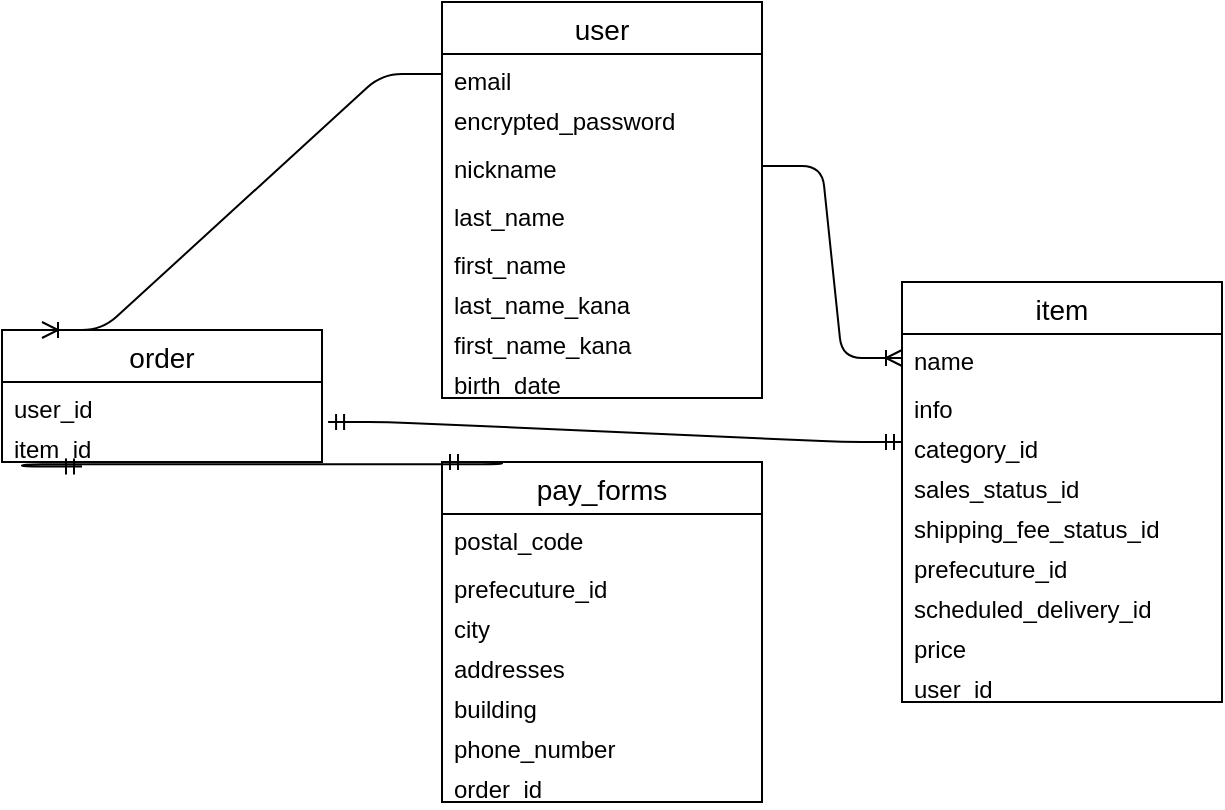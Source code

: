 <mxfile>
    <diagram id="8qLpq9gkUQ8uNJRqQgfq" name="ページ1">
        <mxGraphModel dx="731" dy="419" grid="1" gridSize="10" guides="1" tooltips="1" connect="1" arrows="1" fold="1" page="1" pageScale="1" pageWidth="827" pageHeight="1169" math="0" shadow="0">
            <root>
                <mxCell id="0"/>
                <mxCell id="1" parent="0"/>
                <mxCell id="2" value="user" style="swimlane;fontStyle=0;childLayout=stackLayout;horizontal=1;startSize=26;horizontalStack=0;resizeParent=1;resizeParentMax=0;resizeLast=0;collapsible=1;marginBottom=0;align=center;fontSize=14;" parent="1" vertex="1">
                    <mxGeometry x="340" width="160" height="198" as="geometry"/>
                </mxCell>
                <mxCell id="35" value="&lt;font style=&quot;font-size: 12px;&quot;&gt;email&lt;/font&gt;" style="text;strokeColor=none;fillColor=none;spacingLeft=4;spacingRight=4;overflow=hidden;rotatable=0;points=[[0,0.5],[1,0.5]];portConstraint=eastwest;fontSize=12;whiteSpace=wrap;html=1;" parent="2" vertex="1">
                    <mxGeometry y="26" width="160" height="20" as="geometry"/>
                </mxCell>
                <mxCell id="36" value="encrypted_password" style="text;strokeColor=none;fillColor=none;spacingLeft=4;spacingRight=4;overflow=hidden;rotatable=0;points=[[0,0.5],[1,0.5]];portConstraint=eastwest;fontSize=12;whiteSpace=wrap;html=1;" parent="2" vertex="1">
                    <mxGeometry y="46" width="160" height="24" as="geometry"/>
                </mxCell>
                <mxCell id="37" value="nickname" style="text;strokeColor=none;fillColor=none;spacingLeft=4;spacingRight=4;overflow=hidden;rotatable=0;points=[[0,0.5],[1,0.5]];portConstraint=eastwest;fontSize=12;whiteSpace=wrap;html=1;" parent="2" vertex="1">
                    <mxGeometry y="70" width="160" height="24" as="geometry"/>
                </mxCell>
                <mxCell id="42" value="last_name" style="text;strokeColor=none;fillColor=none;spacingLeft=4;spacingRight=4;overflow=hidden;rotatable=0;points=[[0,0.5],[1,0.5]];portConstraint=eastwest;fontSize=12;whiteSpace=wrap;html=1;" vertex="1" parent="2">
                    <mxGeometry y="94" width="160" height="24" as="geometry"/>
                </mxCell>
                <mxCell id="43" value="first_name" style="text;strokeColor=none;fillColor=none;spacingLeft=4;spacingRight=4;overflow=hidden;rotatable=0;points=[[0,0.5],[1,0.5]];portConstraint=eastwest;fontSize=12;whiteSpace=wrap;html=1;" vertex="1" parent="2">
                    <mxGeometry y="118" width="160" height="20" as="geometry"/>
                </mxCell>
                <mxCell id="44" value="last_name_kana" style="text;strokeColor=none;fillColor=none;spacingLeft=4;spacingRight=4;overflow=hidden;rotatable=0;points=[[0,0.5],[1,0.5]];portConstraint=eastwest;fontSize=12;whiteSpace=wrap;html=1;" vertex="1" parent="2">
                    <mxGeometry y="138" width="160" height="20" as="geometry"/>
                </mxCell>
                <mxCell id="45" value="first_name_kana" style="text;strokeColor=none;fillColor=none;spacingLeft=4;spacingRight=4;overflow=hidden;rotatable=0;points=[[0,0.5],[1,0.5]];portConstraint=eastwest;fontSize=12;whiteSpace=wrap;html=1;" vertex="1" parent="2">
                    <mxGeometry y="158" width="160" height="20" as="geometry"/>
                </mxCell>
                <mxCell id="46" value="birth_date" style="text;strokeColor=none;fillColor=none;spacingLeft=4;spacingRight=4;overflow=hidden;rotatable=0;points=[[0,0.5],[1,0.5]];portConstraint=eastwest;fontSize=12;whiteSpace=wrap;html=1;" vertex="1" parent="2">
                    <mxGeometry y="178" width="160" height="20" as="geometry"/>
                </mxCell>
                <mxCell id="20" value="item" style="swimlane;fontStyle=0;childLayout=stackLayout;horizontal=1;startSize=26;horizontalStack=0;resizeParent=1;resizeParentMax=0;resizeLast=0;collapsible=1;marginBottom=0;align=center;fontSize=14;" parent="1" vertex="1">
                    <mxGeometry x="570" y="140" width="160" height="210" as="geometry"/>
                </mxCell>
                <mxCell id="21" value="name" style="text;strokeColor=none;fillColor=none;spacingLeft=4;spacingRight=4;overflow=hidden;rotatable=0;points=[[0,0.5],[1,0.5]];portConstraint=eastwest;fontSize=12;whiteSpace=wrap;html=1;" parent="20" vertex="1">
                    <mxGeometry y="26" width="160" height="24" as="geometry"/>
                </mxCell>
                <mxCell id="22" value="info" style="text;strokeColor=none;fillColor=none;spacingLeft=4;spacingRight=4;overflow=hidden;rotatable=0;points=[[0,0.5],[1,0.5]];portConstraint=eastwest;fontSize=12;whiteSpace=wrap;html=1;" parent="20" vertex="1">
                    <mxGeometry y="50" width="160" height="20" as="geometry"/>
                </mxCell>
                <mxCell id="23" value="category_id" style="text;strokeColor=none;fillColor=none;spacingLeft=4;spacingRight=4;overflow=hidden;rotatable=0;points=[[0,0.5],[1,0.5]];portConstraint=eastwest;fontSize=12;whiteSpace=wrap;html=1;" parent="20" vertex="1">
                    <mxGeometry y="70" width="160" height="20" as="geometry"/>
                </mxCell>
                <mxCell id="50" value="sales_status_id" style="text;strokeColor=none;fillColor=none;spacingLeft=4;spacingRight=4;overflow=hidden;rotatable=0;points=[[0,0.5],[1,0.5]];portConstraint=eastwest;fontSize=12;whiteSpace=wrap;html=1;" vertex="1" parent="20">
                    <mxGeometry y="90" width="160" height="20" as="geometry"/>
                </mxCell>
                <mxCell id="51" value="shipping_fee_status_id" style="text;strokeColor=none;fillColor=none;spacingLeft=4;spacingRight=4;overflow=hidden;rotatable=0;points=[[0,0.5],[1,0.5]];portConstraint=eastwest;fontSize=12;whiteSpace=wrap;html=1;" vertex="1" parent="20">
                    <mxGeometry y="110" width="160" height="20" as="geometry"/>
                </mxCell>
                <mxCell id="52" value="prefecuture_id" style="text;strokeColor=none;fillColor=none;spacingLeft=4;spacingRight=4;overflow=hidden;rotatable=0;points=[[0,0.5],[1,0.5]];portConstraint=eastwest;fontSize=12;whiteSpace=wrap;html=1;" vertex="1" parent="20">
                    <mxGeometry y="130" width="160" height="20" as="geometry"/>
                </mxCell>
                <mxCell id="53" value="scheduled_delivery_id" style="text;strokeColor=none;fillColor=none;spacingLeft=4;spacingRight=4;overflow=hidden;rotatable=0;points=[[0,0.5],[1,0.5]];portConstraint=eastwest;fontSize=12;whiteSpace=wrap;html=1;" vertex="1" parent="20">
                    <mxGeometry y="150" width="160" height="20" as="geometry"/>
                </mxCell>
                <mxCell id="54" value="price" style="text;strokeColor=none;fillColor=none;spacingLeft=4;spacingRight=4;overflow=hidden;rotatable=0;points=[[0,0.5],[1,0.5]];portConstraint=eastwest;fontSize=12;whiteSpace=wrap;html=1;" vertex="1" parent="20">
                    <mxGeometry y="170" width="160" height="20" as="geometry"/>
                </mxCell>
                <mxCell id="64" value="user_id" style="text;strokeColor=none;fillColor=none;spacingLeft=4;spacingRight=4;overflow=hidden;rotatable=0;points=[[0,0.5],[1,0.5]];portConstraint=eastwest;fontSize=12;whiteSpace=wrap;html=1;" vertex="1" parent="20">
                    <mxGeometry y="190" width="160" height="20" as="geometry"/>
                </mxCell>
                <mxCell id="24" value="order" style="swimlane;fontStyle=0;childLayout=stackLayout;horizontal=1;startSize=26;horizontalStack=0;resizeParent=1;resizeParentMax=0;resizeLast=0;collapsible=1;marginBottom=0;align=center;fontSize=14;" parent="1" vertex="1">
                    <mxGeometry x="120" y="164" width="160" height="66" as="geometry"/>
                </mxCell>
                <mxCell id="26" value="user_id" style="text;strokeColor=none;fillColor=none;spacingLeft=4;spacingRight=4;overflow=hidden;rotatable=0;points=[[0,0.5],[1,0.5]];portConstraint=eastwest;fontSize=12;whiteSpace=wrap;html=1;" parent="24" vertex="1">
                    <mxGeometry y="26" width="160" height="20" as="geometry"/>
                </mxCell>
                <mxCell id="48" value="item_id" style="text;strokeColor=none;fillColor=none;spacingLeft=4;spacingRight=4;overflow=hidden;rotatable=0;points=[[0,0.5],[1,0.5]];portConstraint=eastwest;fontSize=12;whiteSpace=wrap;html=1;" vertex="1" parent="24">
                    <mxGeometry y="46" width="160" height="20" as="geometry"/>
                </mxCell>
                <mxCell id="28" value="pay_forms" style="swimlane;fontStyle=0;childLayout=stackLayout;horizontal=1;startSize=26;horizontalStack=0;resizeParent=1;resizeParentMax=0;resizeLast=0;collapsible=1;marginBottom=0;align=center;fontSize=14;" parent="1" vertex="1">
                    <mxGeometry x="340" y="230" width="160" height="170" as="geometry"/>
                </mxCell>
                <mxCell id="29" value="postal_code" style="text;strokeColor=none;fillColor=none;spacingLeft=4;spacingRight=4;overflow=hidden;rotatable=0;points=[[0,0.5],[1,0.5]];portConstraint=eastwest;fontSize=12;whiteSpace=wrap;html=1;" parent="28" vertex="1">
                    <mxGeometry y="26" width="160" height="24" as="geometry"/>
                </mxCell>
                <mxCell id="30" value="prefecuture_id" style="text;strokeColor=none;fillColor=none;spacingLeft=4;spacingRight=4;overflow=hidden;rotatable=0;points=[[0,0.5],[1,0.5]];portConstraint=eastwest;fontSize=12;whiteSpace=wrap;html=1;" parent="28" vertex="1">
                    <mxGeometry y="50" width="160" height="20" as="geometry"/>
                </mxCell>
                <mxCell id="31" value="city" style="text;strokeColor=none;fillColor=none;spacingLeft=4;spacingRight=4;overflow=hidden;rotatable=0;points=[[0,0.5],[1,0.5]];portConstraint=eastwest;fontSize=12;whiteSpace=wrap;html=1;" parent="28" vertex="1">
                    <mxGeometry y="70" width="160" height="20" as="geometry"/>
                </mxCell>
                <mxCell id="65" value="addresses" style="text;strokeColor=none;fillColor=none;spacingLeft=4;spacingRight=4;overflow=hidden;rotatable=0;points=[[0,0.5],[1,0.5]];portConstraint=eastwest;fontSize=12;whiteSpace=wrap;html=1;" vertex="1" parent="28">
                    <mxGeometry y="90" width="160" height="20" as="geometry"/>
                </mxCell>
                <mxCell id="66" value="building" style="text;strokeColor=none;fillColor=none;spacingLeft=4;spacingRight=4;overflow=hidden;rotatable=0;points=[[0,0.5],[1,0.5]];portConstraint=eastwest;fontSize=12;whiteSpace=wrap;html=1;" vertex="1" parent="28">
                    <mxGeometry y="110" width="160" height="20" as="geometry"/>
                </mxCell>
                <mxCell id="67" value="phone_number" style="text;strokeColor=none;fillColor=none;spacingLeft=4;spacingRight=4;overflow=hidden;rotatable=0;points=[[0,0.5],[1,0.5]];portConstraint=eastwest;fontSize=12;whiteSpace=wrap;html=1;" vertex="1" parent="28">
                    <mxGeometry y="130" width="160" height="20" as="geometry"/>
                </mxCell>
                <mxCell id="68" value="order_id" style="text;strokeColor=none;fillColor=none;spacingLeft=4;spacingRight=4;overflow=hidden;rotatable=0;points=[[0,0.5],[1,0.5]];portConstraint=eastwest;fontSize=12;whiteSpace=wrap;html=1;" vertex="1" parent="28">
                    <mxGeometry y="150" width="160" height="20" as="geometry"/>
                </mxCell>
                <mxCell id="33" value="" style="edgeStyle=entityRelationEdgeStyle;fontSize=12;html=1;endArrow=ERoneToMany;entryX=0;entryY=0.5;entryDx=0;entryDy=0;exitX=1;exitY=0.5;exitDx=0;exitDy=0;" parent="1" target="21" edge="1" source="37">
                    <mxGeometry width="100" height="100" relative="1" as="geometry">
                        <mxPoint x="420" y="100" as="sourcePoint"/>
                        <mxPoint x="500" y="160" as="targetPoint"/>
                        <Array as="points">
                            <mxPoint x="460" y="100"/>
                            <mxPoint x="480" y="120"/>
                            <mxPoint x="480" y="120"/>
                            <mxPoint x="480" y="150"/>
                            <mxPoint x="440" y="160"/>
                        </Array>
                    </mxGeometry>
                </mxCell>
                <mxCell id="38" value="" style="edgeStyle=entityRelationEdgeStyle;fontSize=12;html=1;endArrow=ERoneToMany;exitX=0;exitY=0.5;exitDx=0;exitDy=0;entryX=0.125;entryY=0;entryDx=0;entryDy=0;entryPerimeter=0;" parent="1" source="35" target="24" edge="1">
                    <mxGeometry width="100" height="100" relative="1" as="geometry">
                        <mxPoint x="260" y="65.5" as="sourcePoint"/>
                        <mxPoint x="150" y="190" as="targetPoint"/>
                        <Array as="points">
                            <mxPoint x="50" y="40"/>
                            <mxPoint x="50" y="80"/>
                            <mxPoint x="240" y="66"/>
                            <mxPoint x="300" y="65.5"/>
                            <mxPoint x="158" y="150"/>
                            <mxPoint x="260" y="120"/>
                            <mxPoint x="200" y="100"/>
                            <mxPoint x="320" y="85.5"/>
                            <mxPoint x="320" y="85.5"/>
                            <mxPoint x="320" y="115.5"/>
                            <mxPoint x="280" y="125.5"/>
                        </Array>
                    </mxGeometry>
                </mxCell>
                <mxCell id="39" value="" style="edgeStyle=entityRelationEdgeStyle;fontSize=12;html=1;endArrow=ERmandOne;startArrow=ERmandOne;entryX=0;entryY=0.5;entryDx=0;entryDy=0;exitX=1.019;exitY=0;exitDx=0;exitDy=0;exitPerimeter=0;" parent="1" target="23" edge="1">
                    <mxGeometry width="100" height="100" relative="1" as="geometry">
                        <mxPoint x="283.04" y="210" as="sourcePoint"/>
                        <mxPoint x="410" y="170" as="targetPoint"/>
                    </mxGeometry>
                </mxCell>
                <mxCell id="40" value="" style="edgeStyle=entityRelationEdgeStyle;fontSize=12;html=1;endArrow=ERmandOne;startArrow=ERmandOne;entryX=0.521;entryY=1.111;entryDx=0;entryDy=0;exitX=0;exitY=0;exitDx=0;exitDy=0;entryPerimeter=0;" parent="1" source="28" edge="1">
                    <mxGeometry width="100" height="100" relative="1" as="geometry">
                        <mxPoint x="346.64" y="380" as="sourcePoint"/>
                        <mxPoint x="160" y="232.22" as="targetPoint"/>
                        <Array as="points">
                            <mxPoint x="206.64" y="360"/>
                            <mxPoint x="306.64" y="340"/>
                            <mxPoint x="210" y="380"/>
                        </Array>
                    </mxGeometry>
                </mxCell>
            </root>
        </mxGraphModel>
    </diagram>
</mxfile>